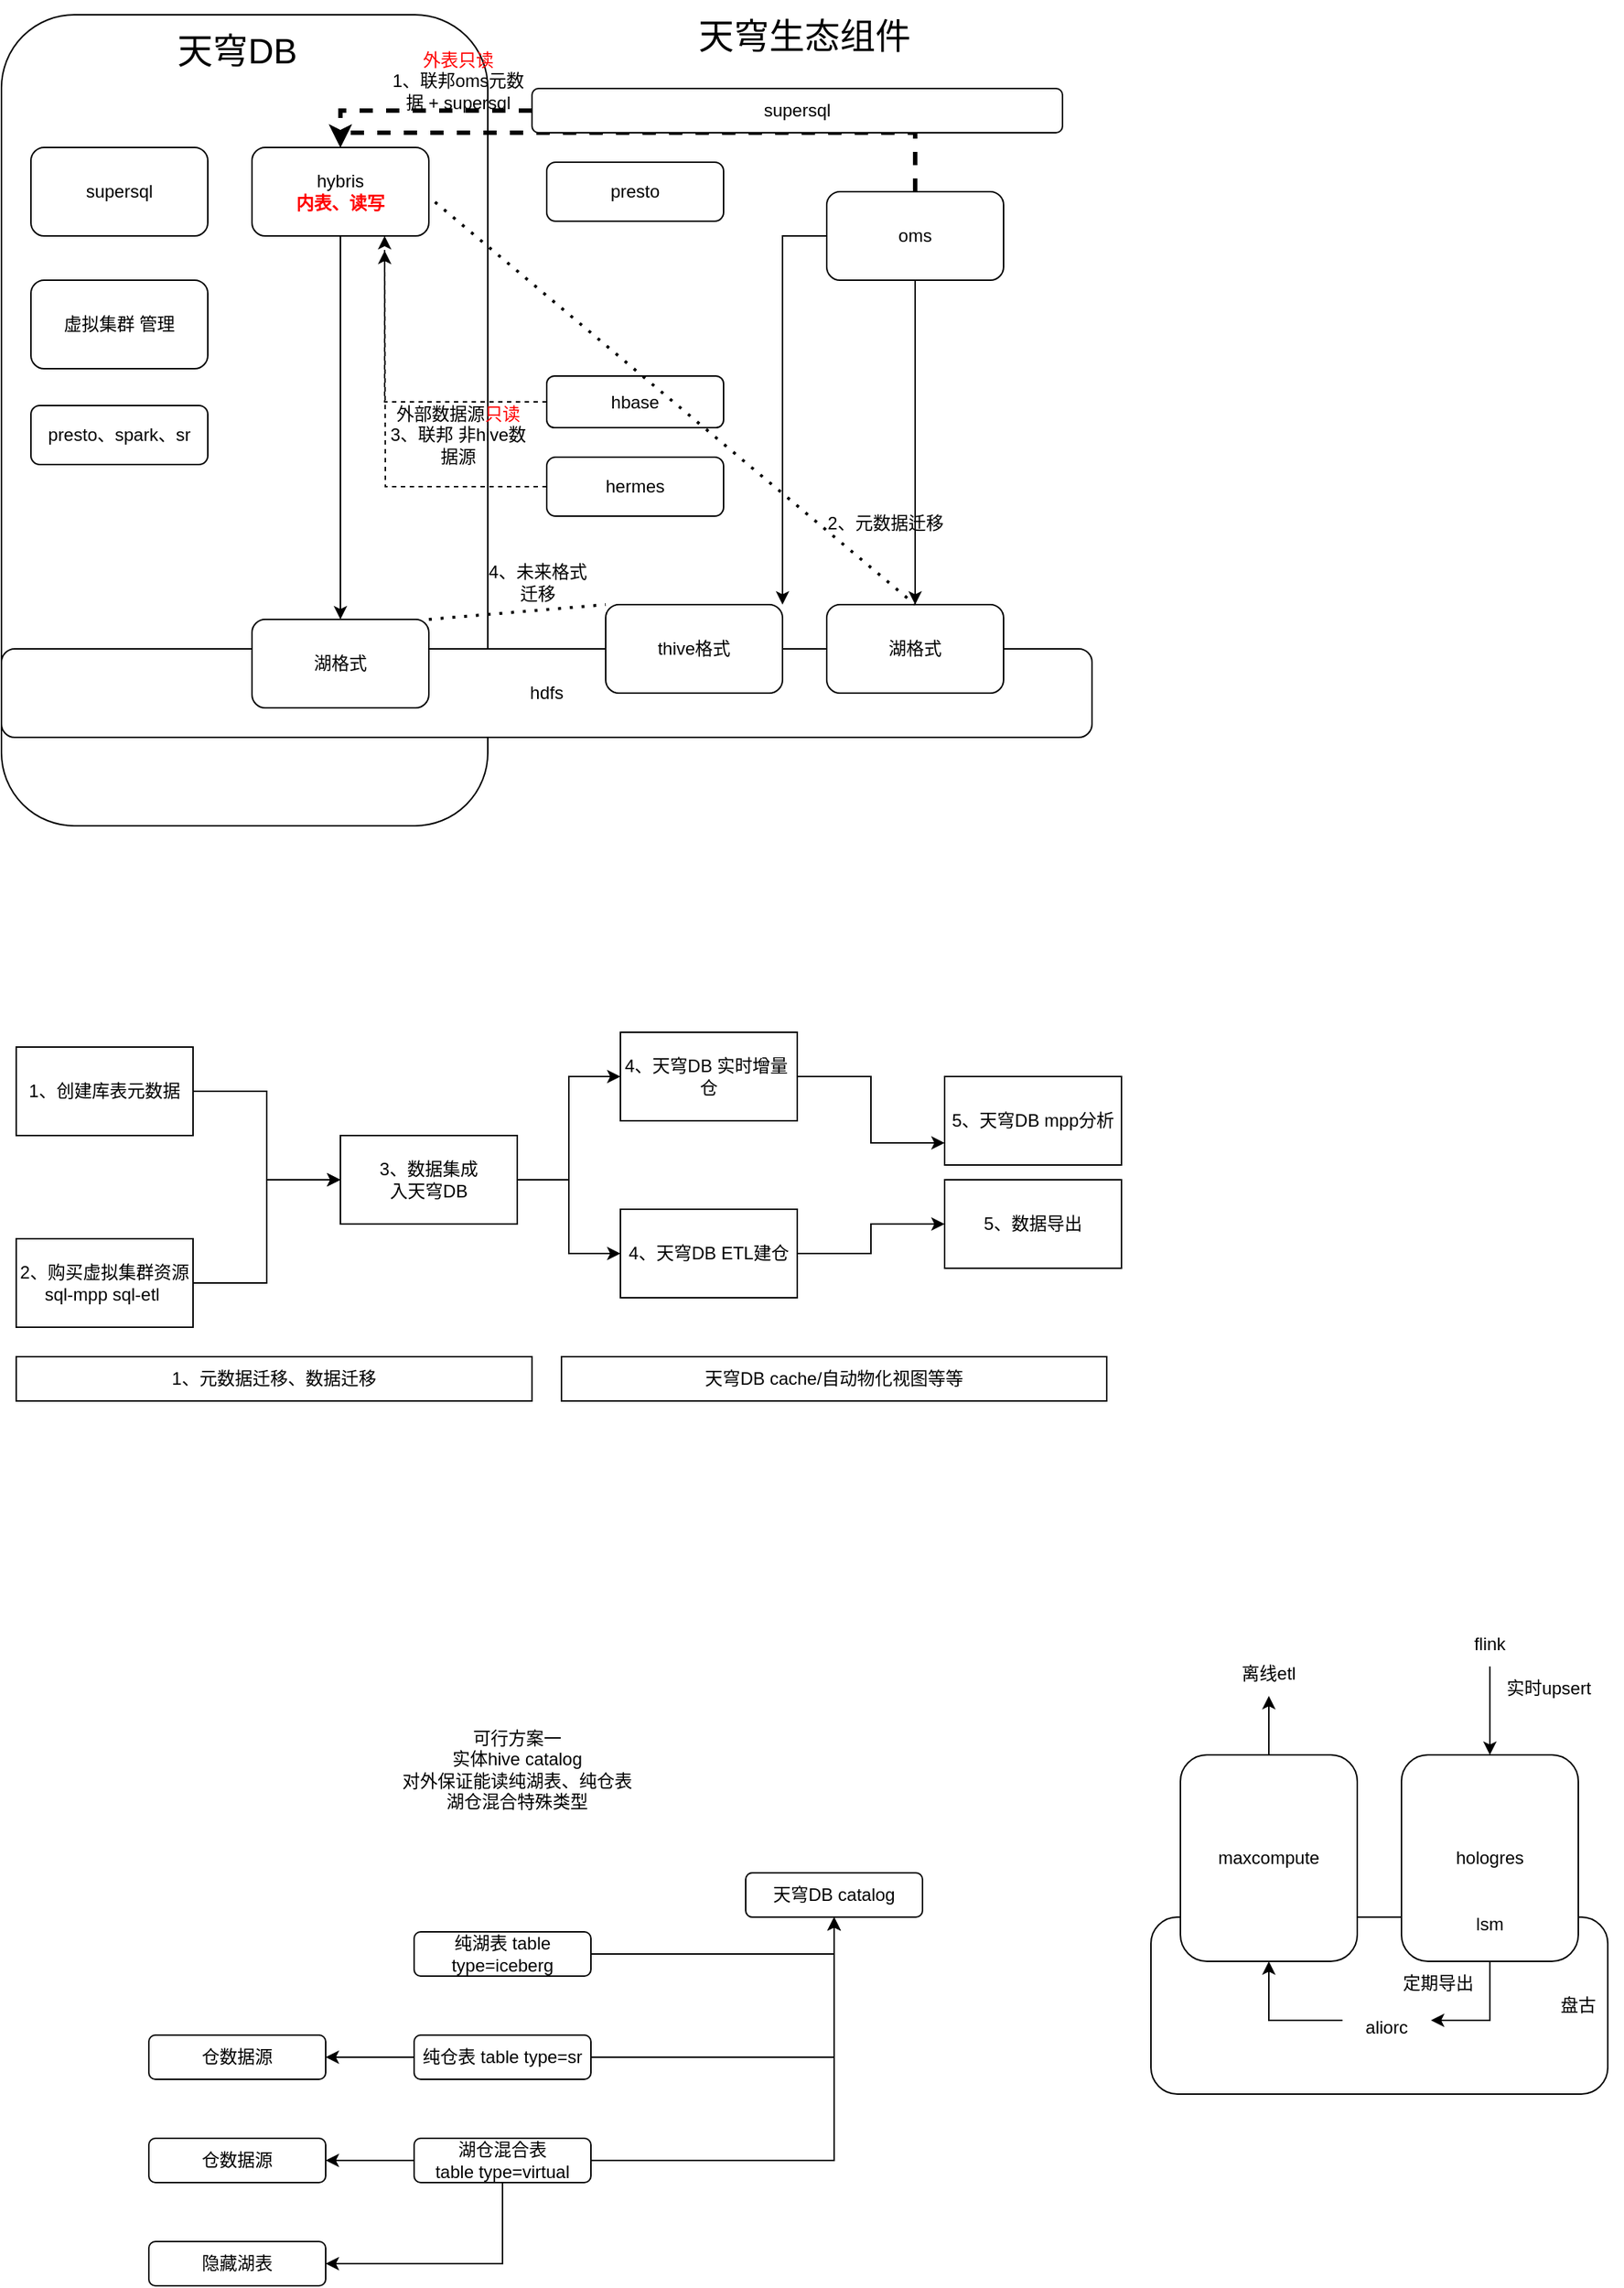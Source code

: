 <mxfile version="21.0.10" type="github">
  <diagram name="Page-1" id="rwwSvc9GXQbOLDpHlsPt">
    <mxGraphModel dx="700" dy="410" grid="1" gridSize="10" guides="1" tooltips="1" connect="1" arrows="1" fold="1" page="1" pageScale="1" pageWidth="827" pageHeight="1169" math="0" shadow="0">
      <root>
        <mxCell id="0" />
        <mxCell id="1" parent="0" />
        <mxCell id="qoSIT-62pR1oJo8wJ7Q4-85" value="" style="rounded=1;whiteSpace=wrap;html=1;" vertex="1" parent="1">
          <mxGeometry x="870" y="1630" width="310" height="120" as="geometry" />
        </mxCell>
        <mxCell id="qoSIT-62pR1oJo8wJ7Q4-1" value="" style="rounded=1;whiteSpace=wrap;html=1;align=left;" vertex="1" parent="1">
          <mxGeometry x="90" y="340" width="330" height="550" as="geometry" />
        </mxCell>
        <mxCell id="qoSIT-62pR1oJo8wJ7Q4-2" value="&lt;font style=&quot;font-size: 24px;&quot;&gt;天穹DB&lt;/font&gt;" style="text;html=1;strokeColor=none;fillColor=none;align=center;verticalAlign=middle;whiteSpace=wrap;rounded=0;" vertex="1" parent="1">
          <mxGeometry x="190" y="340" width="120" height="50" as="geometry" />
        </mxCell>
        <mxCell id="qoSIT-62pR1oJo8wJ7Q4-16" style="edgeStyle=orthogonalEdgeStyle;rounded=0;orthogonalLoop=1;jettySize=auto;html=1;" edge="1" parent="1" source="qoSIT-62pR1oJo8wJ7Q4-3" target="qoSIT-62pR1oJo8wJ7Q4-14">
          <mxGeometry relative="1" as="geometry" />
        </mxCell>
        <mxCell id="qoSIT-62pR1oJo8wJ7Q4-3" value="hybris&lt;br&gt;&lt;b&gt;&lt;font color=&quot;#ff0000&quot;&gt;内表、读写&lt;/font&gt;&lt;/b&gt;" style="rounded=1;whiteSpace=wrap;html=1;" vertex="1" parent="1">
          <mxGeometry x="260" y="430" width="120" height="60" as="geometry" />
        </mxCell>
        <mxCell id="qoSIT-62pR1oJo8wJ7Q4-4" value="supersql" style="rounded=1;whiteSpace=wrap;html=1;" vertex="1" parent="1">
          <mxGeometry x="110" y="430" width="120" height="60" as="geometry" />
        </mxCell>
        <mxCell id="qoSIT-62pR1oJo8wJ7Q4-5" value="hdfs" style="rounded=1;whiteSpace=wrap;html=1;" vertex="1" parent="1">
          <mxGeometry x="90" y="770" width="740" height="60" as="geometry" />
        </mxCell>
        <mxCell id="qoSIT-62pR1oJo8wJ7Q4-17" style="edgeStyle=orthogonalEdgeStyle;rounded=0;orthogonalLoop=1;jettySize=auto;html=1;entryX=1;entryY=0;entryDx=0;entryDy=0;" edge="1" parent="1" source="qoSIT-62pR1oJo8wJ7Q4-6" target="qoSIT-62pR1oJo8wJ7Q4-12">
          <mxGeometry relative="1" as="geometry" />
        </mxCell>
        <mxCell id="qoSIT-62pR1oJo8wJ7Q4-19" style="edgeStyle=orthogonalEdgeStyle;rounded=0;orthogonalLoop=1;jettySize=auto;html=1;" edge="1" parent="1" source="qoSIT-62pR1oJo8wJ7Q4-6" target="qoSIT-62pR1oJo8wJ7Q4-18">
          <mxGeometry relative="1" as="geometry" />
        </mxCell>
        <mxCell id="qoSIT-62pR1oJo8wJ7Q4-26" style="edgeStyle=orthogonalEdgeStyle;rounded=0;orthogonalLoop=1;jettySize=auto;html=1;entryX=0.5;entryY=0;entryDx=0;entryDy=0;strokeWidth=3;dashed=1;" edge="1" parent="1" source="qoSIT-62pR1oJo8wJ7Q4-6" target="qoSIT-62pR1oJo8wJ7Q4-3">
          <mxGeometry relative="1" as="geometry">
            <Array as="points">
              <mxPoint x="710" y="420" />
              <mxPoint x="320" y="420" />
            </Array>
          </mxGeometry>
        </mxCell>
        <mxCell id="qoSIT-62pR1oJo8wJ7Q4-6" value="oms" style="rounded=1;whiteSpace=wrap;html=1;" vertex="1" parent="1">
          <mxGeometry x="650" y="460" width="120" height="60" as="geometry" />
        </mxCell>
        <mxCell id="qoSIT-62pR1oJo8wJ7Q4-24" style="edgeStyle=orthogonalEdgeStyle;rounded=0;orthogonalLoop=1;jettySize=auto;html=1;entryX=0.5;entryY=0;entryDx=0;entryDy=0;dashed=1;strokeWidth=3;" edge="1" parent="1" source="qoSIT-62pR1oJo8wJ7Q4-7" target="qoSIT-62pR1oJo8wJ7Q4-3">
          <mxGeometry relative="1" as="geometry" />
        </mxCell>
        <mxCell id="qoSIT-62pR1oJo8wJ7Q4-7" value="supersql" style="rounded=1;whiteSpace=wrap;html=1;" vertex="1" parent="1">
          <mxGeometry x="450" y="390" width="360" height="30" as="geometry" />
        </mxCell>
        <mxCell id="qoSIT-62pR1oJo8wJ7Q4-10" value="presto" style="rounded=1;whiteSpace=wrap;html=1;" vertex="1" parent="1">
          <mxGeometry x="460" y="440" width="120" height="40" as="geometry" />
        </mxCell>
        <mxCell id="qoSIT-62pR1oJo8wJ7Q4-12" value="thive格式" style="rounded=1;whiteSpace=wrap;html=1;" vertex="1" parent="1">
          <mxGeometry x="500" y="740" width="120" height="60" as="geometry" />
        </mxCell>
        <mxCell id="qoSIT-62pR1oJo8wJ7Q4-14" value="湖格式" style="rounded=1;whiteSpace=wrap;html=1;" vertex="1" parent="1">
          <mxGeometry x="260" y="750" width="120" height="60" as="geometry" />
        </mxCell>
        <mxCell id="qoSIT-62pR1oJo8wJ7Q4-15" value="&lt;font style=&quot;font-size: 24px;&quot;&gt;天穹生态组件&lt;/font&gt;" style="text;html=1;strokeColor=none;fillColor=none;align=center;verticalAlign=middle;whiteSpace=wrap;rounded=0;" vertex="1" parent="1">
          <mxGeometry x="560" y="330" width="150" height="50" as="geometry" />
        </mxCell>
        <mxCell id="qoSIT-62pR1oJo8wJ7Q4-18" value="湖格式" style="rounded=1;whiteSpace=wrap;html=1;" vertex="1" parent="1">
          <mxGeometry x="650" y="740" width="120" height="60" as="geometry" />
        </mxCell>
        <mxCell id="qoSIT-62pR1oJo8wJ7Q4-33" value="" style="edgeStyle=orthogonalEdgeStyle;rounded=0;orthogonalLoop=1;jettySize=auto;html=1;dashed=1;" edge="1" parent="1" source="qoSIT-62pR1oJo8wJ7Q4-21">
          <mxGeometry relative="1" as="geometry">
            <mxPoint x="350" y="500" as="targetPoint" />
          </mxGeometry>
        </mxCell>
        <mxCell id="qoSIT-62pR1oJo8wJ7Q4-21" value="hermes" style="rounded=1;whiteSpace=wrap;html=1;" vertex="1" parent="1">
          <mxGeometry x="460" y="640" width="120" height="40" as="geometry" />
        </mxCell>
        <mxCell id="qoSIT-62pR1oJo8wJ7Q4-32" style="edgeStyle=orthogonalEdgeStyle;rounded=0;orthogonalLoop=1;jettySize=auto;html=1;entryX=0.75;entryY=1;entryDx=0;entryDy=0;dashed=1;" edge="1" parent="1" source="qoSIT-62pR1oJo8wJ7Q4-22" target="qoSIT-62pR1oJo8wJ7Q4-3">
          <mxGeometry relative="1" as="geometry" />
        </mxCell>
        <mxCell id="qoSIT-62pR1oJo8wJ7Q4-22" value="hbase" style="rounded=1;whiteSpace=wrap;html=1;" vertex="1" parent="1">
          <mxGeometry x="460" y="585" width="120" height="35" as="geometry" />
        </mxCell>
        <mxCell id="qoSIT-62pR1oJo8wJ7Q4-23" value="虚拟集群 管理" style="rounded=1;whiteSpace=wrap;html=1;" vertex="1" parent="1">
          <mxGeometry x="110" y="520" width="120" height="60" as="geometry" />
        </mxCell>
        <mxCell id="qoSIT-62pR1oJo8wJ7Q4-25" value="&lt;font color=&quot;#ff0000&quot;&gt;外表只读&lt;/font&gt;&lt;br&gt;1、联邦oms元数据 + supersql" style="text;html=1;strokeColor=none;fillColor=none;align=center;verticalAlign=middle;whiteSpace=wrap;rounded=0;" vertex="1" parent="1">
          <mxGeometry x="350" y="370" width="100" height="30" as="geometry" />
        </mxCell>
        <mxCell id="qoSIT-62pR1oJo8wJ7Q4-27" value="" style="endArrow=none;dashed=1;html=1;dashPattern=1 3;strokeWidth=2;rounded=0;exitX=1.035;exitY=0.617;exitDx=0;exitDy=0;exitPerimeter=0;" edge="1" parent="1" source="qoSIT-62pR1oJo8wJ7Q4-3">
          <mxGeometry width="50" height="50" relative="1" as="geometry">
            <mxPoint x="390" y="690" as="sourcePoint" />
            <mxPoint x="710" y="740" as="targetPoint" />
          </mxGeometry>
        </mxCell>
        <mxCell id="qoSIT-62pR1oJo8wJ7Q4-29" value="" style="endArrow=none;dashed=1;html=1;dashPattern=1 3;strokeWidth=2;rounded=0;exitX=1;exitY=0;exitDx=0;exitDy=0;" edge="1" parent="1" source="qoSIT-62pR1oJo8wJ7Q4-14">
          <mxGeometry width="50" height="50" relative="1" as="geometry">
            <mxPoint x="190" y="477" as="sourcePoint" />
            <mxPoint x="500" y="740" as="targetPoint" />
          </mxGeometry>
        </mxCell>
        <mxCell id="qoSIT-62pR1oJo8wJ7Q4-30" value="2、元数据迁移" style="text;html=1;strokeColor=none;fillColor=none;align=center;verticalAlign=middle;whiteSpace=wrap;rounded=0;" vertex="1" parent="1">
          <mxGeometry x="620" y="670" width="140" height="30" as="geometry" />
        </mxCell>
        <mxCell id="qoSIT-62pR1oJo8wJ7Q4-31" value="4、未来格式迁移" style="text;html=1;strokeColor=none;fillColor=none;align=center;verticalAlign=middle;whiteSpace=wrap;rounded=0;" vertex="1" parent="1">
          <mxGeometry x="414" y="710" width="80" height="30" as="geometry" />
        </mxCell>
        <mxCell id="qoSIT-62pR1oJo8wJ7Q4-34" value="外部数据源&lt;font color=&quot;#ff0000&quot;&gt;只读&lt;/font&gt;&lt;br&gt;3、联邦 非hive数据源" style="text;html=1;strokeColor=none;fillColor=none;align=center;verticalAlign=middle;whiteSpace=wrap;rounded=0;" vertex="1" parent="1">
          <mxGeometry x="350" y="610" width="100" height="30" as="geometry" />
        </mxCell>
        <mxCell id="qoSIT-62pR1oJo8wJ7Q4-35" value="presto、spark、sr" style="rounded=1;whiteSpace=wrap;html=1;" vertex="1" parent="1">
          <mxGeometry x="110" y="605" width="120" height="40" as="geometry" />
        </mxCell>
        <mxCell id="qoSIT-62pR1oJo8wJ7Q4-45" style="edgeStyle=orthogonalEdgeStyle;rounded=0;orthogonalLoop=1;jettySize=auto;html=1;entryX=0;entryY=0.5;entryDx=0;entryDy=0;" edge="1" parent="1" source="qoSIT-62pR1oJo8wJ7Q4-36" target="qoSIT-62pR1oJo8wJ7Q4-39">
          <mxGeometry relative="1" as="geometry" />
        </mxCell>
        <mxCell id="qoSIT-62pR1oJo8wJ7Q4-36" value="1、创建库表元数据" style="rounded=0;whiteSpace=wrap;html=1;" vertex="1" parent="1">
          <mxGeometry x="100" y="1040" width="120" height="60" as="geometry" />
        </mxCell>
        <mxCell id="qoSIT-62pR1oJo8wJ7Q4-46" style="edgeStyle=orthogonalEdgeStyle;rounded=0;orthogonalLoop=1;jettySize=auto;html=1;entryX=0;entryY=0.5;entryDx=0;entryDy=0;" edge="1" parent="1" source="qoSIT-62pR1oJo8wJ7Q4-38" target="qoSIT-62pR1oJo8wJ7Q4-39">
          <mxGeometry relative="1" as="geometry" />
        </mxCell>
        <mxCell id="qoSIT-62pR1oJo8wJ7Q4-38" value="2、购买虚拟集群资源&lt;br&gt;sql-mpp sql-etl&amp;nbsp;" style="rounded=0;whiteSpace=wrap;html=1;" vertex="1" parent="1">
          <mxGeometry x="100" y="1170" width="120" height="60" as="geometry" />
        </mxCell>
        <mxCell id="qoSIT-62pR1oJo8wJ7Q4-47" style="edgeStyle=orthogonalEdgeStyle;rounded=0;orthogonalLoop=1;jettySize=auto;html=1;entryX=0;entryY=0.5;entryDx=0;entryDy=0;" edge="1" parent="1" source="qoSIT-62pR1oJo8wJ7Q4-39" target="qoSIT-62pR1oJo8wJ7Q4-41">
          <mxGeometry relative="1" as="geometry" />
        </mxCell>
        <mxCell id="qoSIT-62pR1oJo8wJ7Q4-48" style="edgeStyle=orthogonalEdgeStyle;rounded=0;orthogonalLoop=1;jettySize=auto;html=1;entryX=0;entryY=0.5;entryDx=0;entryDy=0;" edge="1" parent="1" source="qoSIT-62pR1oJo8wJ7Q4-39" target="qoSIT-62pR1oJo8wJ7Q4-40">
          <mxGeometry relative="1" as="geometry" />
        </mxCell>
        <mxCell id="qoSIT-62pR1oJo8wJ7Q4-39" value="3、数据集成&lt;br&gt;入天穹DB" style="rounded=0;whiteSpace=wrap;html=1;" vertex="1" parent="1">
          <mxGeometry x="320" y="1100" width="120" height="60" as="geometry" />
        </mxCell>
        <mxCell id="qoSIT-62pR1oJo8wJ7Q4-50" style="edgeStyle=orthogonalEdgeStyle;rounded=0;orthogonalLoop=1;jettySize=auto;html=1;" edge="1" parent="1" source="qoSIT-62pR1oJo8wJ7Q4-40" target="qoSIT-62pR1oJo8wJ7Q4-52">
          <mxGeometry relative="1" as="geometry" />
        </mxCell>
        <mxCell id="qoSIT-62pR1oJo8wJ7Q4-40" value="4、天穹DB ETL建仓" style="rounded=0;whiteSpace=wrap;html=1;" vertex="1" parent="1">
          <mxGeometry x="510" y="1150" width="120" height="60" as="geometry" />
        </mxCell>
        <mxCell id="qoSIT-62pR1oJo8wJ7Q4-49" style="edgeStyle=orthogonalEdgeStyle;rounded=0;orthogonalLoop=1;jettySize=auto;html=1;entryX=0;entryY=0.75;entryDx=0;entryDy=0;" edge="1" parent="1" source="qoSIT-62pR1oJo8wJ7Q4-41" target="qoSIT-62pR1oJo8wJ7Q4-42">
          <mxGeometry relative="1" as="geometry">
            <Array as="points">
              <mxPoint x="680" y="1060" />
              <mxPoint x="680" y="1105" />
            </Array>
          </mxGeometry>
        </mxCell>
        <mxCell id="qoSIT-62pR1oJo8wJ7Q4-41" value="4、天穹DB 实时增量&amp;nbsp;&lt;br&gt;仓" style="rounded=0;whiteSpace=wrap;html=1;" vertex="1" parent="1">
          <mxGeometry x="510" y="1030" width="120" height="60" as="geometry" />
        </mxCell>
        <mxCell id="qoSIT-62pR1oJo8wJ7Q4-42" value="5、天穹DB mpp分析" style="rounded=0;whiteSpace=wrap;html=1;" vertex="1" parent="1">
          <mxGeometry x="730" y="1060" width="120" height="60" as="geometry" />
        </mxCell>
        <mxCell id="qoSIT-62pR1oJo8wJ7Q4-43" value="天穹DB cache/自动物化视图等等" style="rounded=0;whiteSpace=wrap;html=1;" vertex="1" parent="1">
          <mxGeometry x="470" y="1250" width="370" height="30" as="geometry" />
        </mxCell>
        <mxCell id="qoSIT-62pR1oJo8wJ7Q4-51" value="1、元数据迁移、数据迁移" style="rounded=0;whiteSpace=wrap;html=1;" vertex="1" parent="1">
          <mxGeometry x="100" y="1250" width="350" height="30" as="geometry" />
        </mxCell>
        <mxCell id="qoSIT-62pR1oJo8wJ7Q4-52" value="5、数据导出" style="rounded=0;whiteSpace=wrap;html=1;" vertex="1" parent="1">
          <mxGeometry x="730" y="1130" width="120" height="60" as="geometry" />
        </mxCell>
        <mxCell id="qoSIT-62pR1oJo8wJ7Q4-53" value="天穹DB catalog" style="rounded=1;whiteSpace=wrap;html=1;" vertex="1" parent="1">
          <mxGeometry x="595" y="1600" width="120" height="30" as="geometry" />
        </mxCell>
        <mxCell id="qoSIT-62pR1oJo8wJ7Q4-57" style="edgeStyle=orthogonalEdgeStyle;rounded=0;orthogonalLoop=1;jettySize=auto;html=1;entryX=0.5;entryY=1;entryDx=0;entryDy=0;" edge="1" parent="1" source="qoSIT-62pR1oJo8wJ7Q4-56" target="qoSIT-62pR1oJo8wJ7Q4-53">
          <mxGeometry relative="1" as="geometry" />
        </mxCell>
        <mxCell id="qoSIT-62pR1oJo8wJ7Q4-56" value="纯湖表 table type=iceberg" style="rounded=1;whiteSpace=wrap;html=1;" vertex="1" parent="1">
          <mxGeometry x="370" y="1640" width="120" height="30" as="geometry" />
        </mxCell>
        <mxCell id="qoSIT-62pR1oJo8wJ7Q4-59" style="edgeStyle=orthogonalEdgeStyle;rounded=0;orthogonalLoop=1;jettySize=auto;html=1;entryX=0.5;entryY=1;entryDx=0;entryDy=0;" edge="1" parent="1" source="qoSIT-62pR1oJo8wJ7Q4-58" target="qoSIT-62pR1oJo8wJ7Q4-53">
          <mxGeometry relative="1" as="geometry" />
        </mxCell>
        <mxCell id="qoSIT-62pR1oJo8wJ7Q4-60" style="edgeStyle=orthogonalEdgeStyle;rounded=0;orthogonalLoop=1;jettySize=auto;html=1;" edge="1" parent="1" source="qoSIT-62pR1oJo8wJ7Q4-58" target="qoSIT-62pR1oJo8wJ7Q4-61">
          <mxGeometry relative="1" as="geometry">
            <mxPoint x="270" y="1725" as="targetPoint" />
          </mxGeometry>
        </mxCell>
        <mxCell id="qoSIT-62pR1oJo8wJ7Q4-58" value="纯仓表 table type=sr" style="rounded=1;whiteSpace=wrap;html=1;" vertex="1" parent="1">
          <mxGeometry x="370" y="1710" width="120" height="30" as="geometry" />
        </mxCell>
        <mxCell id="qoSIT-62pR1oJo8wJ7Q4-61" value="仓数据源" style="rounded=1;whiteSpace=wrap;html=1;" vertex="1" parent="1">
          <mxGeometry x="190" y="1710" width="120" height="30" as="geometry" />
        </mxCell>
        <mxCell id="qoSIT-62pR1oJo8wJ7Q4-63" style="edgeStyle=orthogonalEdgeStyle;rounded=0;orthogonalLoop=1;jettySize=auto;html=1;entryX=0.5;entryY=1;entryDx=0;entryDy=0;" edge="1" parent="1" source="qoSIT-62pR1oJo8wJ7Q4-62" target="qoSIT-62pR1oJo8wJ7Q4-53">
          <mxGeometry relative="1" as="geometry" />
        </mxCell>
        <mxCell id="qoSIT-62pR1oJo8wJ7Q4-64" style="edgeStyle=orthogonalEdgeStyle;rounded=0;orthogonalLoop=1;jettySize=auto;html=1;" edge="1" parent="1" source="qoSIT-62pR1oJo8wJ7Q4-62">
          <mxGeometry relative="1" as="geometry">
            <mxPoint x="310" y="1795" as="targetPoint" />
          </mxGeometry>
        </mxCell>
        <mxCell id="qoSIT-62pR1oJo8wJ7Q4-65" style="edgeStyle=orthogonalEdgeStyle;rounded=0;orthogonalLoop=1;jettySize=auto;html=1;entryX=1;entryY=0.5;entryDx=0;entryDy=0;" edge="1" parent="1" source="qoSIT-62pR1oJo8wJ7Q4-62" target="qoSIT-62pR1oJo8wJ7Q4-67">
          <mxGeometry relative="1" as="geometry">
            <mxPoint x="380" y="1960.556" as="targetPoint" />
            <Array as="points">
              <mxPoint x="430" y="1865" />
            </Array>
          </mxGeometry>
        </mxCell>
        <mxCell id="qoSIT-62pR1oJo8wJ7Q4-62" value="湖仓混合表&lt;br&gt;table type=virtual" style="rounded=1;whiteSpace=wrap;html=1;" vertex="1" parent="1">
          <mxGeometry x="370" y="1780" width="120" height="30" as="geometry" />
        </mxCell>
        <mxCell id="qoSIT-62pR1oJo8wJ7Q4-66" value="仓数据源" style="rounded=1;whiteSpace=wrap;html=1;" vertex="1" parent="1">
          <mxGeometry x="190" y="1780" width="120" height="30" as="geometry" />
        </mxCell>
        <mxCell id="qoSIT-62pR1oJo8wJ7Q4-67" value="隐藏湖表" style="rounded=1;whiteSpace=wrap;html=1;" vertex="1" parent="1">
          <mxGeometry x="190" y="1850" width="120" height="30" as="geometry" />
        </mxCell>
        <mxCell id="qoSIT-62pR1oJo8wJ7Q4-68" value="可行方案一&lt;br&gt;实体hive catalog&lt;br&gt;对外保证能读纯湖表、纯仓表&lt;br&gt;湖仓混合特殊类型" style="text;html=1;strokeColor=none;fillColor=none;align=center;verticalAlign=middle;whiteSpace=wrap;rounded=0;" vertex="1" parent="1">
          <mxGeometry x="350" y="1490" width="180" height="80" as="geometry" />
        </mxCell>
        <mxCell id="qoSIT-62pR1oJo8wJ7Q4-83" style="edgeStyle=orthogonalEdgeStyle;rounded=0;orthogonalLoop=1;jettySize=auto;html=1;" edge="1" parent="1" source="qoSIT-62pR1oJo8wJ7Q4-73" target="qoSIT-62pR1oJo8wJ7Q4-84">
          <mxGeometry relative="1" as="geometry">
            <mxPoint x="930" y="1460" as="targetPoint" />
          </mxGeometry>
        </mxCell>
        <mxCell id="qoSIT-62pR1oJo8wJ7Q4-73" value="maxcompute" style="rounded=1;whiteSpace=wrap;html=1;" vertex="1" parent="1">
          <mxGeometry x="890" y="1520" width="120" height="140" as="geometry" />
        </mxCell>
        <mxCell id="qoSIT-62pR1oJo8wJ7Q4-77" style="edgeStyle=orthogonalEdgeStyle;rounded=0;orthogonalLoop=1;jettySize=auto;html=1;" edge="1" parent="1" source="qoSIT-62pR1oJo8wJ7Q4-74" target="qoSIT-62pR1oJo8wJ7Q4-78">
          <mxGeometry relative="1" as="geometry">
            <mxPoint x="1100" y="1720" as="targetPoint" />
            <Array as="points">
              <mxPoint x="1100" y="1700" />
            </Array>
          </mxGeometry>
        </mxCell>
        <mxCell id="qoSIT-62pR1oJo8wJ7Q4-74" value="hologres" style="rounded=1;whiteSpace=wrap;html=1;" vertex="1" parent="1">
          <mxGeometry x="1040" y="1520" width="120" height="140" as="geometry" />
        </mxCell>
        <mxCell id="qoSIT-62pR1oJo8wJ7Q4-76" style="edgeStyle=orthogonalEdgeStyle;rounded=0;orthogonalLoop=1;jettySize=auto;html=1;" edge="1" parent="1" source="qoSIT-62pR1oJo8wJ7Q4-75" target="qoSIT-62pR1oJo8wJ7Q4-74">
          <mxGeometry relative="1" as="geometry" />
        </mxCell>
        <mxCell id="qoSIT-62pR1oJo8wJ7Q4-75" value="flink" style="text;html=1;strokeColor=none;fillColor=none;align=center;verticalAlign=middle;whiteSpace=wrap;rounded=0;" vertex="1" parent="1">
          <mxGeometry x="1070" y="1430" width="60" height="30" as="geometry" />
        </mxCell>
        <mxCell id="qoSIT-62pR1oJo8wJ7Q4-80" style="edgeStyle=orthogonalEdgeStyle;rounded=0;orthogonalLoop=1;jettySize=auto;html=1;entryX=0.5;entryY=1;entryDx=0;entryDy=0;" edge="1" parent="1" source="qoSIT-62pR1oJo8wJ7Q4-78" target="qoSIT-62pR1oJo8wJ7Q4-73">
          <mxGeometry relative="1" as="geometry">
            <Array as="points">
              <mxPoint x="950" y="1700" />
            </Array>
          </mxGeometry>
        </mxCell>
        <mxCell id="qoSIT-62pR1oJo8wJ7Q4-78" value="aliorc" style="text;html=1;strokeColor=none;fillColor=none;align=center;verticalAlign=middle;whiteSpace=wrap;rounded=0;" vertex="1" parent="1">
          <mxGeometry x="1000" y="1690" width="60" height="30" as="geometry" />
        </mxCell>
        <mxCell id="qoSIT-62pR1oJo8wJ7Q4-81" value="定期导出" style="text;html=1;strokeColor=none;fillColor=none;align=center;verticalAlign=middle;whiteSpace=wrap;rounded=0;" vertex="1" parent="1">
          <mxGeometry x="1030" y="1660" width="70" height="30" as="geometry" />
        </mxCell>
        <mxCell id="qoSIT-62pR1oJo8wJ7Q4-82" value="实时upsert" style="text;html=1;strokeColor=none;fillColor=none;align=center;verticalAlign=middle;whiteSpace=wrap;rounded=0;" vertex="1" parent="1">
          <mxGeometry x="1110" y="1460" width="60" height="30" as="geometry" />
        </mxCell>
        <mxCell id="qoSIT-62pR1oJo8wJ7Q4-84" value="离线etl" style="text;html=1;strokeColor=none;fillColor=none;align=center;verticalAlign=middle;whiteSpace=wrap;rounded=0;" vertex="1" parent="1">
          <mxGeometry x="920" y="1450" width="60" height="30" as="geometry" />
        </mxCell>
        <mxCell id="qoSIT-62pR1oJo8wJ7Q4-86" value="盘古" style="text;html=1;strokeColor=none;fillColor=none;align=center;verticalAlign=middle;whiteSpace=wrap;rounded=0;" vertex="1" parent="1">
          <mxGeometry x="1130" y="1675" width="60" height="30" as="geometry" />
        </mxCell>
        <mxCell id="qoSIT-62pR1oJo8wJ7Q4-87" value="lsm" style="text;html=1;strokeColor=none;fillColor=none;align=center;verticalAlign=middle;whiteSpace=wrap;rounded=0;" vertex="1" parent="1">
          <mxGeometry x="1070" y="1620" width="60" height="30" as="geometry" />
        </mxCell>
      </root>
    </mxGraphModel>
  </diagram>
</mxfile>
